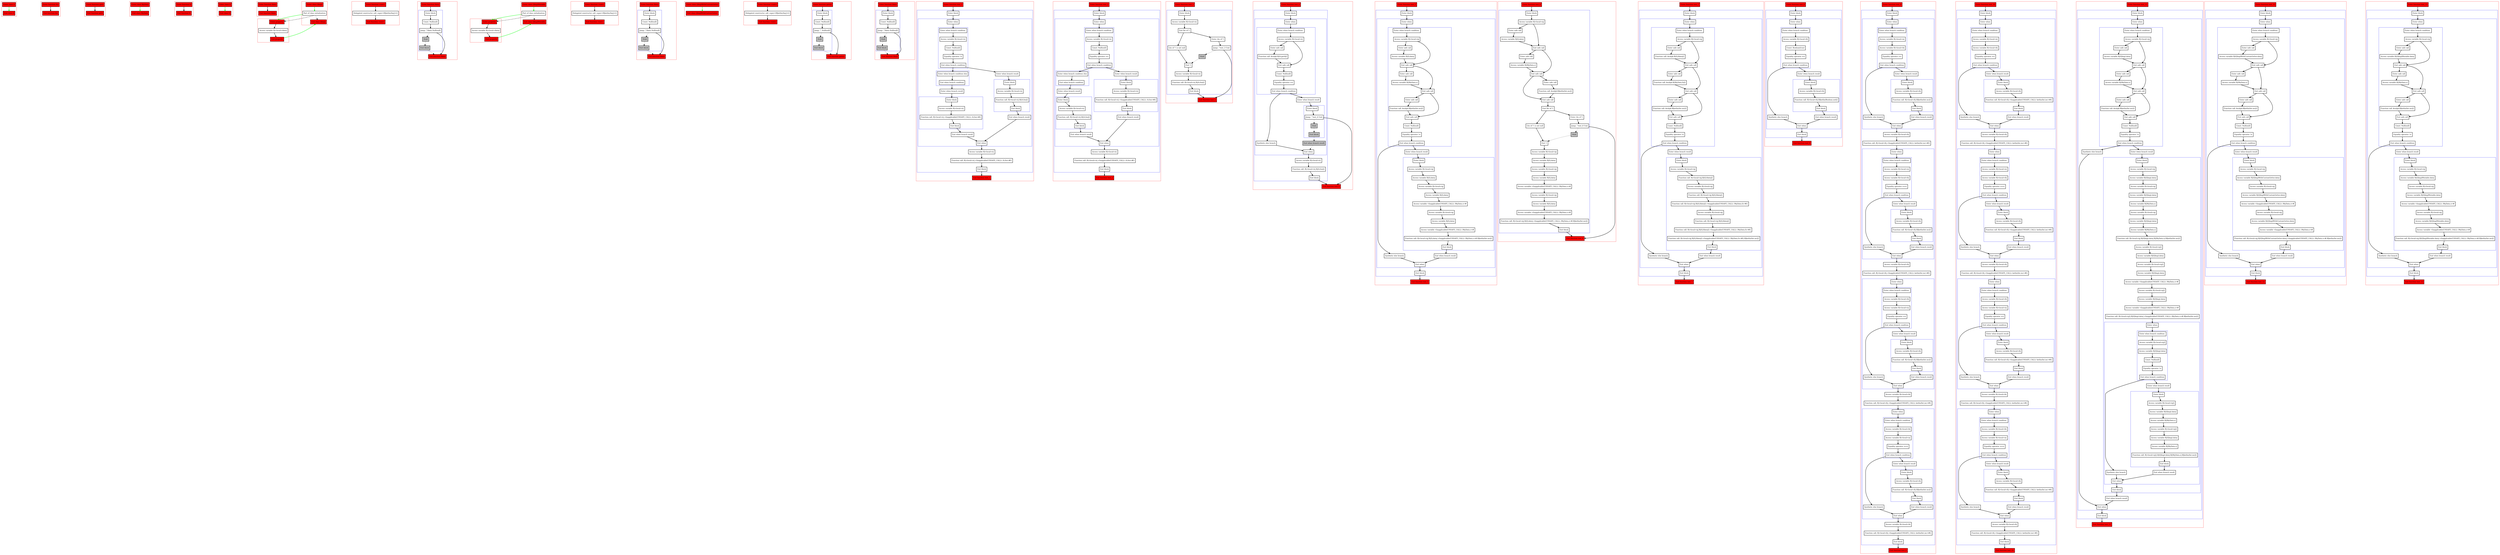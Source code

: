 digraph nullability_kt {
    graph [nodesep=3]
    node [shape=box penwidth=2]
    edge [penwidth=2]

    subgraph cluster_0 {
        color=red
        0 [label="Enter class A" style="filled" fillcolor=red];
        1 [label="Exit class A" style="filled" fillcolor=red];
    }
    0 -> {1} [color=green];

    subgraph cluster_1 {
        color=red
        2 [label="Enter function foo" style="filled" fillcolor=red];
        3 [label="Exit function foo" style="filled" fillcolor=red];
    }
    2 -> {3};

    subgraph cluster_2 {
        color=red
        4 [label="Enter function getA" style="filled" fillcolor=red];
        5 [label="Exit function getA" style="filled" fillcolor=red];
    }
    4 -> {5};

    subgraph cluster_3 {
        color=red
        6 [label="Enter class MyData" style="filled" fillcolor=red];
        7 [label="Exit class MyData" style="filled" fillcolor=red];
    }
    6 -> {7} [color=green];

    subgraph cluster_4 {
        color=red
        8 [label="Enter function fs" style="filled" fillcolor=red];
        9 [label="Exit function fs" style="filled" fillcolor=red];
    }
    8 -> {9};

    subgraph cluster_5 {
        color=red
        10 [label="Enter class Q" style="filled" fillcolor=red];
        11 [label="Exit class Q" style="filled" fillcolor=red];
    }
    10 -> {11} [color=green];

    subgraph cluster_6 {
        color=red
        12 [label="Enter function fdata" style="filled" fillcolor=red];
        13 [label="Exit function fdata" style="filled" fillcolor=red];
    }
    12 -> {13};

    subgraph cluster_7 {
        color=red
        14 [label="Enter class QImpl" style="filled" fillcolor=red];
        15 [label="Part of class initialization"];
        16 [label="Exit class QImpl" style="filled" fillcolor=red];
    }
    14 -> {15} [color=green];
    15 -> {16} [style=dotted];
    15 -> {20} [color=green];
    15 -> {20} [style=dashed];

    subgraph cluster_8 {
        color=red
        17 [label="Enter function <init>" style="filled" fillcolor=red];
        18 [label="Delegated constructor call: super<R|kotlin/Any|>()"];
        19 [label="Exit function <init>" style="filled" fillcolor=red];
    }
    17 -> {18};
    18 -> {19};

    subgraph cluster_9 {
        color=red
        20 [label="Enter property" style="filled" fillcolor=red];
        21 [label="Access variable R|<local>/data|"];
        22 [label="Exit property" style="filled" fillcolor=red];
    }
    20 -> {21};
    21 -> {22};
    22 -> {16} [color=green];

    subgraph cluster_10 {
        color=red
        23 [label="Enter function fdata" style="filled" fillcolor=red];
        subgraph cluster_11 {
            color=blue
            24 [label="Enter block"];
            25 [label="Const: Null(null)"];
            26 [label="Jump: ^fdata Null(null)"];
            27 [label="Stub" style="filled" fillcolor=gray];
            28 [label="Exit block" style="filled" fillcolor=gray];
        }
        29 [label="Exit function fdata" style="filled" fillcolor=red];
    }
    23 -> {24};
    24 -> {25};
    25 -> {26};
    26 -> {29};
    26 -> {27} [style=dotted];
    27 -> {28} [style=dotted];
    28 -> {29} [style=dotted];

    subgraph cluster_12 {
        color=red
        30 [label="Enter class QImplMutable" style="filled" fillcolor=red];
        31 [label="Part of class initialization"];
        32 [label="Exit class QImplMutable" style="filled" fillcolor=red];
    }
    30 -> {31} [color=green];
    31 -> {32} [style=dotted];
    31 -> {36} [color=green];
    31 -> {36} [style=dashed];

    subgraph cluster_13 {
        color=red
        33 [label="Enter function <init>" style="filled" fillcolor=red];
        34 [label="Delegated constructor call: super<R|kotlin/Any|>()"];
        35 [label="Exit function <init>" style="filled" fillcolor=red];
    }
    33 -> {34};
    34 -> {35};

    subgraph cluster_14 {
        color=red
        36 [label="Enter property" style="filled" fillcolor=red];
        37 [label="Access variable R|<local>/data|"];
        38 [label="Exit property" style="filled" fillcolor=red];
    }
    36 -> {37};
    37 -> {38};
    38 -> {32} [color=green];

    subgraph cluster_15 {
        color=red
        39 [label="Enter function fdata" style="filled" fillcolor=red];
        subgraph cluster_16 {
            color=blue
            40 [label="Enter block"];
            41 [label="Const: Null(null)"];
            42 [label="Jump: ^fdata Null(null)"];
            43 [label="Stub" style="filled" fillcolor=gray];
            44 [label="Exit block" style="filled" fillcolor=gray];
        }
        45 [label="Exit function fdata" style="filled" fillcolor=red];
    }
    39 -> {40};
    40 -> {41};
    41 -> {42};
    42 -> {45};
    42 -> {43} [style=dotted];
    43 -> {44} [style=dotted];
    44 -> {45} [style=dotted];

    subgraph cluster_17 {
        color=red
        46 [label="Enter class QImplWithCustomGetter" style="filled" fillcolor=red];
        47 [label="Exit class QImplWithCustomGetter" style="filled" fillcolor=red];
    }
    46 -> {47} [color=green];

    subgraph cluster_18 {
        color=red
        48 [label="Enter function <init>" style="filled" fillcolor=red];
        49 [label="Delegated constructor call: super<R|kotlin/Any|>()"];
        50 [label="Exit function <init>" style="filled" fillcolor=red];
    }
    48 -> {49};
    49 -> {50};

    subgraph cluster_19 {
        color=red
        51 [label="Enter function getter" style="filled" fillcolor=red];
        subgraph cluster_20 {
            color=blue
            52 [label="Enter block"];
            53 [label="Const: Null(null)"];
            54 [label="Jump: ^ Null(null)"];
            55 [label="Stub" style="filled" fillcolor=gray];
            56 [label="Exit block" style="filled" fillcolor=gray];
        }
        57 [label="Exit function getter" style="filled" fillcolor=red];
    }
    51 -> {52};
    52 -> {53};
    53 -> {54};
    54 -> {57};
    54 -> {55} [style=dotted];
    55 -> {56} [style=dotted];
    56 -> {57} [style=dotted];

    subgraph cluster_21 {
        color=red
        58 [label="Enter function fdata" style="filled" fillcolor=red];
        subgraph cluster_22 {
            color=blue
            59 [label="Enter block"];
            60 [label="Const: Null(null)"];
            61 [label="Jump: ^fdata Null(null)"];
            62 [label="Stub" style="filled" fillcolor=gray];
            63 [label="Exit block" style="filled" fillcolor=gray];
        }
        64 [label="Exit function fdata" style="filled" fillcolor=red];
    }
    58 -> {59};
    59 -> {60};
    60 -> {61};
    61 -> {64};
    61 -> {62} [style=dotted];
    62 -> {63} [style=dotted];
    63 -> {64} [style=dotted];

    subgraph cluster_23 {
        color=red
        65 [label="Enter function test_1" style="filled" fillcolor=red];
        subgraph cluster_24 {
            color=blue
            66 [label="Enter block"];
            subgraph cluster_25 {
                color=blue
                67 [label="Enter when"];
                subgraph cluster_26 {
                    color=blue
                    68 [label="Enter when branch condition "];
                    69 [label="Access variable R|<local>/x|"];
                    70 [label="Const: Null(null)"];
                    71 [label="Equality operator !="];
                    72 [label="Exit when branch condition"];
                }
                subgraph cluster_27 {
                    color=blue
                    73 [label="Enter when branch condition else"];
                    74 [label="Exit when branch condition"];
                }
                75 [label="Enter when branch result"];
                subgraph cluster_28 {
                    color=blue
                    76 [label="Enter block"];
                    77 [label="Access variable R|<local>/x|"];
                    78 [label="Function call: R|<local>/x|.<Inapplicable(UNSAFE_CALL): /A.foo>#()"];
                    79 [label="Exit block"];
                }
                80 [label="Exit when branch result"];
                81 [label="Enter when branch result"];
                subgraph cluster_29 {
                    color=blue
                    82 [label="Enter block"];
                    83 [label="Access variable R|<local>/x|"];
                    84 [label="Function call: R|<local>/x|.R|/A.foo|()"];
                    85 [label="Exit block"];
                }
                86 [label="Exit when branch result"];
                87 [label="Exit when"];
            }
            88 [label="Access variable R|<local>/x|"];
            89 [label="Function call: R|<local>/x|.<Inapplicable(UNSAFE_CALL): /A.foo>#()"];
            90 [label="Exit block"];
        }
        91 [label="Exit function test_1" style="filled" fillcolor=red];
    }
    65 -> {66};
    66 -> {67};
    67 -> {68};
    68 -> {69};
    69 -> {70};
    70 -> {71};
    71 -> {72};
    72 -> {81 73};
    73 -> {74};
    74 -> {75};
    75 -> {76};
    76 -> {77};
    77 -> {78};
    78 -> {79};
    79 -> {80};
    80 -> {87};
    81 -> {82};
    82 -> {83};
    83 -> {84};
    84 -> {85};
    85 -> {86};
    86 -> {87};
    87 -> {88};
    88 -> {89};
    89 -> {90};
    90 -> {91};

    subgraph cluster_30 {
        color=red
        92 [label="Enter function test_2" style="filled" fillcolor=red];
        subgraph cluster_31 {
            color=blue
            93 [label="Enter block"];
            subgraph cluster_32 {
                color=blue
                94 [label="Enter when"];
                subgraph cluster_33 {
                    color=blue
                    95 [label="Enter when branch condition "];
                    96 [label="Access variable R|<local>/x|"];
                    97 [label="Const: Null(null)"];
                    98 [label="Equality operator =="];
                    99 [label="Exit when branch condition"];
                }
                subgraph cluster_34 {
                    color=blue
                    100 [label="Enter when branch condition else"];
                    101 [label="Exit when branch condition"];
                }
                102 [label="Enter when branch result"];
                subgraph cluster_35 {
                    color=blue
                    103 [label="Enter block"];
                    104 [label="Access variable R|<local>/x|"];
                    105 [label="Function call: R|<local>/x|.R|/A.foo|()"];
                    106 [label="Exit block"];
                }
                107 [label="Exit when branch result"];
                108 [label="Enter when branch result"];
                subgraph cluster_36 {
                    color=blue
                    109 [label="Enter block"];
                    110 [label="Access variable R|<local>/x|"];
                    111 [label="Function call: R|<local>/x|.<Inapplicable(UNSAFE_CALL): /A.foo>#()"];
                    112 [label="Exit block"];
                }
                113 [label="Exit when branch result"];
                114 [label="Exit when"];
            }
            115 [label="Access variable R|<local>/x|"];
            116 [label="Function call: R|<local>/x|.<Inapplicable(UNSAFE_CALL): /A.foo>#()"];
            117 [label="Exit block"];
        }
        118 [label="Exit function test_2" style="filled" fillcolor=red];
    }
    92 -> {93};
    93 -> {94};
    94 -> {95};
    95 -> {96};
    96 -> {97};
    97 -> {98};
    98 -> {99};
    99 -> {108 100};
    100 -> {101};
    101 -> {102};
    102 -> {103};
    103 -> {104};
    104 -> {105};
    105 -> {106};
    106 -> {107};
    107 -> {114};
    108 -> {109};
    109 -> {110};
    110 -> {111};
    111 -> {112};
    112 -> {113};
    113 -> {114};
    114 -> {115};
    115 -> {116};
    116 -> {117};
    117 -> {118};

    subgraph cluster_37 {
        color=red
        119 [label="Enter function test_3" style="filled" fillcolor=red];
        subgraph cluster_38 {
            color=blue
            120 [label="Enter block"];
            121 [label="Access variable R|<local>/x|"];
            122 [label="Exit lhs of ?:"];
            123 [label="Enter rhs of ?:"];
            124 [label="Jump: ^test_3 Unit"];
            125 [label="Stub" style="filled" fillcolor=gray];
            126 [label="Lhs of ?: is not null"];
            127 [label="Exit ?:"];
            128 [label="Access variable R|<local>/x|"];
            129 [label="Function call: R|<local>/x|.R|/A.foo|()"];
            130 [label="Exit block"];
        }
        131 [label="Exit function test_3" style="filled" fillcolor=red];
    }
    119 -> {120};
    120 -> {121};
    121 -> {122};
    122 -> {126 123};
    123 -> {124};
    124 -> {131};
    124 -> {125} [style=dotted];
    125 -> {127} [style=dotted];
    126 -> {127};
    127 -> {128};
    128 -> {129};
    129 -> {130};
    130 -> {131};

    subgraph cluster_39 {
        color=red
        132 [label="Enter function test_4" style="filled" fillcolor=red];
        subgraph cluster_40 {
            color=blue
            133 [label="Enter block"];
            subgraph cluster_41 {
                color=blue
                134 [label="Enter when"];
                subgraph cluster_42 {
                    color=blue
                    135 [label="Enter when branch condition "];
                    136 [label="Access variable R|<local>/x|"];
                    137 [label="Enter safe call"];
                    138 [label="Function call: $subj$.R|/A.getA|()"];
                    139 [label="Exit safe call"];
                    140 [label="Const: Null(null)"];
                    141 [label="Equality operator =="];
                    142 [label="Exit when branch condition"];
                }
                143 [label="Synthetic else branch"];
                144 [label="Enter when branch result"];
                subgraph cluster_43 {
                    color=blue
                    145 [label="Enter block"];
                    146 [label="Jump: ^test_4 Unit"];
                    147 [label="Stub" style="filled" fillcolor=gray];
                    148 [label="Exit block" style="filled" fillcolor=gray];
                }
                149 [label="Exit when branch result" style="filled" fillcolor=gray];
                150 [label="Exit when"];
            }
            151 [label="Access variable R|<local>/x|"];
            152 [label="Function call: R|<local>/x|.R|/A.foo|()"];
            153 [label="Exit block"];
        }
        154 [label="Exit function test_4" style="filled" fillcolor=red];
    }
    132 -> {133};
    133 -> {134};
    134 -> {135};
    135 -> {136};
    136 -> {137 139};
    137 -> {138};
    138 -> {139};
    139 -> {140};
    140 -> {141};
    141 -> {142};
    142 -> {144 143};
    143 -> {150};
    144 -> {145};
    145 -> {146};
    146 -> {154};
    146 -> {147} [style=dotted];
    147 -> {148} [style=dotted];
    148 -> {149} [style=dotted];
    149 -> {150} [style=dotted];
    150 -> {151};
    151 -> {152};
    152 -> {153};
    153 -> {154};

    subgraph cluster_44 {
        color=red
        155 [label="Enter function test_5" style="filled" fillcolor=red];
        subgraph cluster_45 {
            color=blue
            156 [label="Enter block"];
            subgraph cluster_46 {
                color=blue
                157 [label="Enter when"];
                subgraph cluster_47 {
                    color=blue
                    158 [label="Enter when branch condition "];
                    159 [label="Access variable R|<local>/q|"];
                    160 [label="Enter safe call"];
                    161 [label="Access variable R|/Q.data|"];
                    162 [label="Exit safe call"];
                    163 [label="Enter safe call"];
                    164 [label="Access variable R|/MyData.s|"];
                    165 [label="Exit safe call"];
                    166 [label="Enter safe call"];
                    167 [label="Function call: $subj$.R|kotlin/Int.inc|()"];
                    168 [label="Exit safe call"];
                    169 [label="Const: Null(null)"];
                    170 [label="Equality operator !="];
                    171 [label="Exit when branch condition"];
                }
                172 [label="Synthetic else branch"];
                173 [label="Enter when branch result"];
                subgraph cluster_48 {
                    color=blue
                    174 [label="Enter block"];
                    175 [label="Access variable R|<local>/q|"];
                    176 [label="Access variable R|/Q.data|"];
                    177 [label="Access variable R|<local>/q|"];
                    178 [label="Access variable R|/Q.data|"];
                    179 [label="Access variable <Inapplicable(UNSAFE_CALL): /MyData.s>#"];
                    180 [label="Access variable R|<local>/q|"];
                    181 [label="Access variable R|/Q.data|"];
                    182 [label="Access variable <Inapplicable(UNSAFE_CALL): /MyData.s>#"];
                    183 [label="Function call: R|<local>/q|.R|/Q.data|.<Inapplicable(UNSAFE_CALL): /MyData.s>#.R|kotlin/Int.inc|()"];
                    184 [label="Exit block"];
                }
                185 [label="Exit when branch result"];
                186 [label="Exit when"];
            }
            187 [label="Exit block"];
        }
        188 [label="Exit function test_5" style="filled" fillcolor=red];
    }
    155 -> {156};
    156 -> {157};
    157 -> {158};
    158 -> {159};
    159 -> {160 162};
    160 -> {161};
    161 -> {162};
    162 -> {163 165};
    163 -> {164};
    164 -> {165};
    165 -> {166 168};
    166 -> {167};
    167 -> {168};
    168 -> {169};
    169 -> {170};
    170 -> {171};
    171 -> {173 172};
    172 -> {186};
    173 -> {174};
    174 -> {175};
    175 -> {176};
    176 -> {177};
    177 -> {178};
    178 -> {179};
    179 -> {180};
    180 -> {181};
    181 -> {182};
    182 -> {183};
    183 -> {184};
    184 -> {185};
    185 -> {186};
    186 -> {187};
    187 -> {188};

    subgraph cluster_49 {
        color=red
        189 [label="Enter function test_6" style="filled" fillcolor=red];
        subgraph cluster_50 {
            color=blue
            190 [label="Enter block"];
            191 [label="Access variable R|<local>/q|"];
            192 [label="Enter safe call"];
            193 [label="Access variable R|/Q.data|"];
            194 [label="Exit safe call"];
            195 [label="Enter safe call"];
            196 [label="Access variable R|/MyData.s|"];
            197 [label="Exit safe call"];
            198 [label="Enter safe call"];
            199 [label="Function call: $subj$.R|kotlin/Int.inc|()"];
            200 [label="Exit safe call"];
            201 [label="Exit lhs of ?:"];
            202 [label="Enter rhs of ?:"];
            203 [label="Jump: ^test_6 Unit"];
            204 [label="Stub" style="filled" fillcolor=gray];
            205 [label="Lhs of ?: is not null"];
            206 [label="Exit ?:"];
            207 [label="Access variable R|<local>/q|"];
            208 [label="Access variable R|/Q.data|"];
            209 [label="Access variable R|<local>/q|"];
            210 [label="Access variable R|/Q.data|"];
            211 [label="Access variable <Inapplicable(UNSAFE_CALL): /MyData.s>#"];
            212 [label="Access variable R|<local>/q|"];
            213 [label="Access variable R|/Q.data|"];
            214 [label="Access variable <Inapplicable(UNSAFE_CALL): /MyData.s>#"];
            215 [label="Function call: R|<local>/q|.R|/Q.data|.<Inapplicable(UNSAFE_CALL): /MyData.s>#.R|kotlin/Int.inc|()"];
            216 [label="Exit block"];
        }
        217 [label="Exit function test_6" style="filled" fillcolor=red];
    }
    189 -> {190};
    190 -> {191};
    191 -> {192 194};
    192 -> {193};
    193 -> {194};
    194 -> {195 197};
    195 -> {196};
    196 -> {197};
    197 -> {198 200};
    198 -> {199};
    199 -> {200};
    200 -> {201};
    201 -> {205 202};
    202 -> {203};
    203 -> {217};
    203 -> {204} [style=dotted];
    204 -> {206} [style=dotted];
    205 -> {206};
    206 -> {207};
    207 -> {208};
    208 -> {209};
    209 -> {210};
    210 -> {211};
    211 -> {212};
    212 -> {213};
    213 -> {214};
    214 -> {215};
    215 -> {216};
    216 -> {217};

    subgraph cluster_51 {
        color=red
        218 [label="Enter function test_7" style="filled" fillcolor=red];
        subgraph cluster_52 {
            color=blue
            219 [label="Enter block"];
            subgraph cluster_53 {
                color=blue
                220 [label="Enter when"];
                subgraph cluster_54 {
                    color=blue
                    221 [label="Enter when branch condition "];
                    222 [label="Access variable R|<local>/q|"];
                    223 [label="Enter safe call"];
                    224 [label="Function call: $subj$.R|/Q.fdata|()"];
                    225 [label="Exit safe call"];
                    226 [label="Enter safe call"];
                    227 [label="Function call: $subj$.R|/MyData.fs|()"];
                    228 [label="Exit safe call"];
                    229 [label="Enter safe call"];
                    230 [label="Function call: $subj$.R|kotlin/Int.inc|()"];
                    231 [label="Exit safe call"];
                    232 [label="Const: Null(null)"];
                    233 [label="Equality operator !="];
                    234 [label="Exit when branch condition"];
                }
                235 [label="Synthetic else branch"];
                236 [label="Enter when branch result"];
                subgraph cluster_55 {
                    color=blue
                    237 [label="Enter block"];
                    238 [label="Access variable R|<local>/q|"];
                    239 [label="Function call: R|<local>/q|.R|/Q.fdata|()"];
                    240 [label="Access variable R|<local>/q|"];
                    241 [label="Function call: R|<local>/q|.R|/Q.fdata|()"];
                    242 [label="Function call: R|<local>/q|.R|/Q.fdata|().<Inapplicable(UNSAFE_CALL): /MyData.fs>#()"];
                    243 [label="Access variable R|<local>/q|"];
                    244 [label="Function call: R|<local>/q|.R|/Q.fdata|()"];
                    245 [label="Function call: R|<local>/q|.R|/Q.fdata|().<Inapplicable(UNSAFE_CALL): /MyData.fs>#()"];
                    246 [label="Function call: R|<local>/q|.R|/Q.fdata|().<Inapplicable(UNSAFE_CALL): /MyData.fs>#().R|kotlin/Int.inc|()"];
                    247 [label="Exit block"];
                }
                248 [label="Exit when branch result"];
                249 [label="Exit when"];
            }
            250 [label="Exit block"];
        }
        251 [label="Exit function test_7" style="filled" fillcolor=red];
    }
    218 -> {219};
    219 -> {220};
    220 -> {221};
    221 -> {222};
    222 -> {223 225};
    223 -> {224};
    224 -> {225};
    225 -> {226 228};
    226 -> {227};
    227 -> {228};
    228 -> {229 231};
    229 -> {230};
    230 -> {231};
    231 -> {232};
    232 -> {233};
    233 -> {234};
    234 -> {236 235};
    235 -> {249};
    236 -> {237};
    237 -> {238};
    238 -> {239};
    239 -> {240};
    240 -> {241};
    241 -> {242};
    242 -> {243};
    243 -> {244};
    244 -> {245};
    245 -> {246};
    246 -> {247};
    247 -> {248};
    248 -> {249};
    249 -> {250};
    250 -> {251};

    subgraph cluster_56 {
        color=red
        252 [label="Enter function test_8" style="filled" fillcolor=red];
        subgraph cluster_57 {
            color=blue
            253 [label="Enter block"];
            subgraph cluster_58 {
                color=blue
                254 [label="Enter when"];
                subgraph cluster_59 {
                    color=blue
                    255 [label="Enter when branch condition "];
                    256 [label="Access variable R|<local>/b|"];
                    257 [label="Const: Boolean(true)"];
                    258 [label="Equality operator =="];
                    259 [label="Exit when branch condition"];
                }
                260 [label="Synthetic else branch"];
                261 [label="Enter when branch result"];
                subgraph cluster_60 {
                    color=blue
                    262 [label="Enter block"];
                    263 [label="Access variable R|<local>/b|"];
                    264 [label="Function call: R|<local>/b|.R|kotlin/Boolean.not|()"];
                    265 [label="Exit block"];
                }
                266 [label="Exit when branch result"];
                267 [label="Exit when"];
            }
            268 [label="Exit block"];
        }
        269 [label="Exit function test_8" style="filled" fillcolor=red];
    }
    252 -> {253};
    253 -> {254};
    254 -> {255};
    255 -> {256};
    256 -> {257};
    257 -> {258};
    258 -> {259};
    259 -> {261 260};
    260 -> {267};
    261 -> {262};
    262 -> {263};
    263 -> {264};
    264 -> {265};
    265 -> {266};
    266 -> {267};
    267 -> {268};
    268 -> {269};

    subgraph cluster_61 {
        color=red
        270 [label="Enter function test_9" style="filled" fillcolor=red];
        subgraph cluster_62 {
            color=blue
            271 [label="Enter block"];
            subgraph cluster_63 {
                color=blue
                272 [label="Enter when"];
                subgraph cluster_64 {
                    color=blue
                    273 [label="Enter when branch condition "];
                    274 [label="Access variable R|<local>/a|"];
                    275 [label="Access variable R|<local>/b|"];
                    276 [label="Equality operator =="];
                    277 [label="Exit when branch condition"];
                }
                278 [label="Synthetic else branch"];
                279 [label="Enter when branch result"];
                subgraph cluster_65 {
                    color=blue
                    280 [label="Enter block"];
                    281 [label="Access variable R|<local>/b|"];
                    282 [label="Function call: R|<local>/b|.R|kotlin/Int.inc|()"];
                    283 [label="Exit block"];
                }
                284 [label="Exit when branch result"];
                285 [label="Exit when"];
            }
            286 [label="Access variable R|<local>/b|"];
            287 [label="Function call: R|<local>/b|.<Inapplicable(UNSAFE_CALL): kotlin/Int.inc>#()"];
            subgraph cluster_66 {
                color=blue
                288 [label="Enter when"];
                subgraph cluster_67 {
                    color=blue
                    289 [label="Enter when branch condition "];
                    290 [label="Access variable R|<local>/a|"];
                    291 [label="Access variable R|<local>/b|"];
                    292 [label="Equality operator ==="];
                    293 [label="Exit when branch condition"];
                }
                294 [label="Synthetic else branch"];
                295 [label="Enter when branch result"];
                subgraph cluster_68 {
                    color=blue
                    296 [label="Enter block"];
                    297 [label="Access variable R|<local>/b|"];
                    298 [label="Function call: R|<local>/b|.R|kotlin/Int.inc|()"];
                    299 [label="Exit block"];
                }
                300 [label="Exit when branch result"];
                301 [label="Exit when"];
            }
            302 [label="Access variable R|<local>/b|"];
            303 [label="Function call: R|<local>/b|.<Inapplicable(UNSAFE_CALL): kotlin/Int.inc>#()"];
            subgraph cluster_69 {
                color=blue
                304 [label="Enter when"];
                subgraph cluster_70 {
                    color=blue
                    305 [label="Enter when branch condition "];
                    306 [label="Access variable R|<local>/b|"];
                    307 [label="Access variable R|<local>/a|"];
                    308 [label="Equality operator =="];
                    309 [label="Exit when branch condition"];
                }
                310 [label="Synthetic else branch"];
                311 [label="Enter when branch result"];
                subgraph cluster_71 {
                    color=blue
                    312 [label="Enter block"];
                    313 [label="Access variable R|<local>/b|"];
                    314 [label="Function call: R|<local>/b|.R|kotlin/Int.inc|()"];
                    315 [label="Exit block"];
                }
                316 [label="Exit when branch result"];
                317 [label="Exit when"];
            }
            318 [label="Access variable R|<local>/b|"];
            319 [label="Function call: R|<local>/b|.<Inapplicable(UNSAFE_CALL): kotlin/Int.inc>#()"];
            subgraph cluster_72 {
                color=blue
                320 [label="Enter when"];
                subgraph cluster_73 {
                    color=blue
                    321 [label="Enter when branch condition "];
                    322 [label="Access variable R|<local>/b|"];
                    323 [label="Access variable R|<local>/a|"];
                    324 [label="Equality operator ==="];
                    325 [label="Exit when branch condition"];
                }
                326 [label="Synthetic else branch"];
                327 [label="Enter when branch result"];
                subgraph cluster_74 {
                    color=blue
                    328 [label="Enter block"];
                    329 [label="Access variable R|<local>/b|"];
                    330 [label="Function call: R|<local>/b|.R|kotlin/Int.inc|()"];
                    331 [label="Exit block"];
                }
                332 [label="Exit when branch result"];
                333 [label="Exit when"];
            }
            334 [label="Access variable R|<local>/b|"];
            335 [label="Function call: R|<local>/b|.<Inapplicable(UNSAFE_CALL): kotlin/Int.inc>#()"];
            336 [label="Exit block"];
        }
        337 [label="Exit function test_9" style="filled" fillcolor=red];
    }
    270 -> {271};
    271 -> {272};
    272 -> {273};
    273 -> {274};
    274 -> {275};
    275 -> {276};
    276 -> {277};
    277 -> {279 278};
    278 -> {285};
    279 -> {280};
    280 -> {281};
    281 -> {282};
    282 -> {283};
    283 -> {284};
    284 -> {285};
    285 -> {286};
    286 -> {287};
    287 -> {288};
    288 -> {289};
    289 -> {290};
    290 -> {291};
    291 -> {292};
    292 -> {293};
    293 -> {295 294};
    294 -> {301};
    295 -> {296};
    296 -> {297};
    297 -> {298};
    298 -> {299};
    299 -> {300};
    300 -> {301};
    301 -> {302};
    302 -> {303};
    303 -> {304};
    304 -> {305};
    305 -> {306};
    306 -> {307};
    307 -> {308};
    308 -> {309};
    309 -> {311 310};
    310 -> {317};
    311 -> {312};
    312 -> {313};
    313 -> {314};
    314 -> {315};
    315 -> {316};
    316 -> {317};
    317 -> {318};
    318 -> {319};
    319 -> {320};
    320 -> {321};
    321 -> {322};
    322 -> {323};
    323 -> {324};
    324 -> {325};
    325 -> {327 326};
    326 -> {333};
    327 -> {328};
    328 -> {329};
    329 -> {330};
    330 -> {331};
    331 -> {332};
    332 -> {333};
    333 -> {334};
    334 -> {335};
    335 -> {336};
    336 -> {337};

    subgraph cluster_75 {
        color=red
        338 [label="Enter function test_10" style="filled" fillcolor=red];
        subgraph cluster_76 {
            color=blue
            339 [label="Enter block"];
            subgraph cluster_77 {
                color=blue
                340 [label="Enter when"];
                subgraph cluster_78 {
                    color=blue
                    341 [label="Enter when branch condition "];
                    342 [label="Access variable R|<local>/a|"];
                    343 [label="Access variable R|<local>/b|"];
                    344 [label="Equality operator =="];
                    345 [label="Exit when branch condition"];
                }
                346 [label="Synthetic else branch"];
                347 [label="Enter when branch result"];
                subgraph cluster_79 {
                    color=blue
                    348 [label="Enter block"];
                    349 [label="Access variable R|<local>/b|"];
                    350 [label="Function call: R|<local>/b|.<Inapplicable(UNSAFE_CALL): kotlin/Int.inc>#()"];
                    351 [label="Exit block"];
                }
                352 [label="Exit when branch result"];
                353 [label="Exit when"];
            }
            354 [label="Access variable R|<local>/b|"];
            355 [label="Function call: R|<local>/b|.<Inapplicable(UNSAFE_CALL): kotlin/Int.inc>#()"];
            subgraph cluster_80 {
                color=blue
                356 [label="Enter when"];
                subgraph cluster_81 {
                    color=blue
                    357 [label="Enter when branch condition "];
                    358 [label="Access variable R|<local>/a|"];
                    359 [label="Access variable R|<local>/b|"];
                    360 [label="Equality operator ==="];
                    361 [label="Exit when branch condition"];
                }
                362 [label="Synthetic else branch"];
                363 [label="Enter when branch result"];
                subgraph cluster_82 {
                    color=blue
                    364 [label="Enter block"];
                    365 [label="Access variable R|<local>/b|"];
                    366 [label="Function call: R|<local>/b|.<Inapplicable(UNSAFE_CALL): kotlin/Int.inc>#()"];
                    367 [label="Exit block"];
                }
                368 [label="Exit when branch result"];
                369 [label="Exit when"];
            }
            370 [label="Access variable R|<local>/b|"];
            371 [label="Function call: R|<local>/b|.<Inapplicable(UNSAFE_CALL): kotlin/Int.inc>#()"];
            subgraph cluster_83 {
                color=blue
                372 [label="Enter when"];
                subgraph cluster_84 {
                    color=blue
                    373 [label="Enter when branch condition "];
                    374 [label="Access variable R|<local>/b|"];
                    375 [label="Access variable R|<local>/a|"];
                    376 [label="Equality operator =="];
                    377 [label="Exit when branch condition"];
                }
                378 [label="Synthetic else branch"];
                379 [label="Enter when branch result"];
                subgraph cluster_85 {
                    color=blue
                    380 [label="Enter block"];
                    381 [label="Access variable R|<local>/b|"];
                    382 [label="Function call: R|<local>/b|.<Inapplicable(UNSAFE_CALL): kotlin/Int.inc>#()"];
                    383 [label="Exit block"];
                }
                384 [label="Exit when branch result"];
                385 [label="Exit when"];
            }
            386 [label="Access variable R|<local>/b|"];
            387 [label="Function call: R|<local>/b|.<Inapplicable(UNSAFE_CALL): kotlin/Int.inc>#()"];
            subgraph cluster_86 {
                color=blue
                388 [label="Enter when"];
                subgraph cluster_87 {
                    color=blue
                    389 [label="Enter when branch condition "];
                    390 [label="Access variable R|<local>/b|"];
                    391 [label="Access variable R|<local>/a|"];
                    392 [label="Equality operator ==="];
                    393 [label="Exit when branch condition"];
                }
                394 [label="Synthetic else branch"];
                395 [label="Enter when branch result"];
                subgraph cluster_88 {
                    color=blue
                    396 [label="Enter block"];
                    397 [label="Access variable R|<local>/b|"];
                    398 [label="Function call: R|<local>/b|.<Inapplicable(UNSAFE_CALL): kotlin/Int.inc>#()"];
                    399 [label="Exit block"];
                }
                400 [label="Exit when branch result"];
                401 [label="Exit when"];
            }
            402 [label="Access variable R|<local>/b|"];
            403 [label="Function call: R|<local>/b|.<Inapplicable(UNSAFE_CALL): kotlin/Int.inc>#()"];
            404 [label="Exit block"];
        }
        405 [label="Exit function test_10" style="filled" fillcolor=red];
    }
    338 -> {339};
    339 -> {340};
    340 -> {341};
    341 -> {342};
    342 -> {343};
    343 -> {344};
    344 -> {345};
    345 -> {347 346};
    346 -> {353};
    347 -> {348};
    348 -> {349};
    349 -> {350};
    350 -> {351};
    351 -> {352};
    352 -> {353};
    353 -> {354};
    354 -> {355};
    355 -> {356};
    356 -> {357};
    357 -> {358};
    358 -> {359};
    359 -> {360};
    360 -> {361};
    361 -> {363 362};
    362 -> {369};
    363 -> {364};
    364 -> {365};
    365 -> {366};
    366 -> {367};
    367 -> {368};
    368 -> {369};
    369 -> {370};
    370 -> {371};
    371 -> {372};
    372 -> {373};
    373 -> {374};
    374 -> {375};
    375 -> {376};
    376 -> {377};
    377 -> {379 378};
    378 -> {385};
    379 -> {380};
    380 -> {381};
    381 -> {382};
    382 -> {383};
    383 -> {384};
    384 -> {385};
    385 -> {386};
    386 -> {387};
    387 -> {388};
    388 -> {389};
    389 -> {390};
    390 -> {391};
    391 -> {392};
    392 -> {393};
    393 -> {395 394};
    394 -> {401};
    395 -> {396};
    396 -> {397};
    397 -> {398};
    398 -> {399};
    399 -> {400};
    400 -> {401};
    401 -> {402};
    402 -> {403};
    403 -> {404};
    404 -> {405};

    subgraph cluster_89 {
        color=red
        406 [label="Enter function test_11" style="filled" fillcolor=red];
        subgraph cluster_90 {
            color=blue
            407 [label="Enter block"];
            subgraph cluster_91 {
                color=blue
                408 [label="Enter when"];
                subgraph cluster_92 {
                    color=blue
                    409 [label="Enter when branch condition "];
                    410 [label="Access variable R|<local>/q|"];
                    411 [label="Enter safe call"];
                    412 [label="Access variable R|/QImpl.data|"];
                    413 [label="Exit safe call"];
                    414 [label="Enter safe call"];
                    415 [label="Access variable R|/MyData.s|"];
                    416 [label="Exit safe call"];
                    417 [label="Enter safe call"];
                    418 [label="Function call: $subj$.R|kotlin/Int.inc|()"];
                    419 [label="Exit safe call"];
                    420 [label="Const: Null(null)"];
                    421 [label="Equality operator !="];
                    422 [label="Exit when branch condition"];
                }
                423 [label="Synthetic else branch"];
                424 [label="Enter when branch result"];
                subgraph cluster_93 {
                    color=blue
                    425 [label="Enter block"];
                    426 [label="Access variable R|<local>/q|"];
                    427 [label="Access variable R|/QImpl.data|"];
                    428 [label="Access variable R|<local>/q|"];
                    429 [label="Access variable R|/QImpl.data|"];
                    430 [label="Access variable R|/MyData.s|"];
                    431 [label="Access variable R|<local>/q|"];
                    432 [label="Access variable R|/QImpl.data|"];
                    433 [label="Access variable R|/MyData.s|"];
                    434 [label="Function call: R|<local>/q|.R|/QImpl.data|.R|/MyData.s|.R|kotlin/Int.inc|()"];
                    435 [label="Access variable R|<local>/q2|"];
                    436 [label="Access variable R|/QImpl.data|"];
                    437 [label="Access variable R|<local>/q2|"];
                    438 [label="Access variable R|/QImpl.data|"];
                    439 [label="Access variable <Inapplicable(UNSAFE_CALL): /MyData.s>#"];
                    440 [label="Access variable R|<local>/q2|"];
                    441 [label="Access variable R|/QImpl.data|"];
                    442 [label="Access variable <Inapplicable(UNSAFE_CALL): /MyData.s>#"];
                    443 [label="Function call: R|<local>/q2|.R|/QImpl.data|.<Inapplicable(UNSAFE_CALL): /MyData.s>#.R|kotlin/Int.inc|()"];
                    subgraph cluster_94 {
                        color=blue
                        444 [label="Enter when"];
                        subgraph cluster_95 {
                            color=blue
                            445 [label="Enter when branch condition "];
                            446 [label="Access variable R|<local>/q2|"];
                            447 [label="Access variable R|/QImpl.data|"];
                            448 [label="Const: Null(null)"];
                            449 [label="Equality operator !="];
                            450 [label="Exit when branch condition"];
                        }
                        451 [label="Synthetic else branch"];
                        452 [label="Enter when branch result"];
                        subgraph cluster_96 {
                            color=blue
                            453 [label="Enter block"];
                            454 [label="Access variable R|<local>/q2|"];
                            455 [label="Access variable R|/QImpl.data|"];
                            456 [label="Access variable R|/MyData.s|"];
                            457 [label="Access variable R|<local>/q2|"];
                            458 [label="Access variable R|/QImpl.data|"];
                            459 [label="Access variable R|/MyData.s|"];
                            460 [label="Function call: R|<local>/q2|.R|/QImpl.data|.R|/MyData.s|.R|kotlin/Int.inc|()"];
                            461 [label="Exit block"];
                        }
                        462 [label="Exit when branch result"];
                        463 [label="Exit when"];
                    }
                    464 [label="Exit block"];
                }
                465 [label="Exit when branch result"];
                466 [label="Exit when"];
            }
            467 [label="Exit block"];
        }
        468 [label="Exit function test_11" style="filled" fillcolor=red];
    }
    406 -> {407};
    407 -> {408};
    408 -> {409};
    409 -> {410};
    410 -> {411 413};
    411 -> {412};
    412 -> {413};
    413 -> {414 416};
    414 -> {415};
    415 -> {416};
    416 -> {417 419};
    417 -> {418};
    418 -> {419};
    419 -> {420};
    420 -> {421};
    421 -> {422};
    422 -> {424 423};
    423 -> {466};
    424 -> {425};
    425 -> {426};
    426 -> {427};
    427 -> {428};
    428 -> {429};
    429 -> {430};
    430 -> {431};
    431 -> {432};
    432 -> {433};
    433 -> {434};
    434 -> {435};
    435 -> {436};
    436 -> {437};
    437 -> {438};
    438 -> {439};
    439 -> {440};
    440 -> {441};
    441 -> {442};
    442 -> {443};
    443 -> {444};
    444 -> {445};
    445 -> {446};
    446 -> {447};
    447 -> {448};
    448 -> {449};
    449 -> {450};
    450 -> {452 451};
    451 -> {463};
    452 -> {453};
    453 -> {454};
    454 -> {455};
    455 -> {456};
    456 -> {457};
    457 -> {458};
    458 -> {459};
    459 -> {460};
    460 -> {461};
    461 -> {462};
    462 -> {463};
    463 -> {464};
    464 -> {465};
    465 -> {466};
    466 -> {467};
    467 -> {468};

    subgraph cluster_97 {
        color=red
        469 [label="Enter function test_12" style="filled" fillcolor=red];
        subgraph cluster_98 {
            color=blue
            470 [label="Enter block"];
            subgraph cluster_99 {
                color=blue
                471 [label="Enter when"];
                subgraph cluster_100 {
                    color=blue
                    472 [label="Enter when branch condition "];
                    473 [label="Access variable R|<local>/q|"];
                    474 [label="Enter safe call"];
                    475 [label="Access variable R|/QImplWithCustomGetter.data|"];
                    476 [label="Exit safe call"];
                    477 [label="Enter safe call"];
                    478 [label="Access variable R|/MyData.s|"];
                    479 [label="Exit safe call"];
                    480 [label="Enter safe call"];
                    481 [label="Function call: $subj$.R|kotlin/Int.inc|()"];
                    482 [label="Exit safe call"];
                    483 [label="Const: Null(null)"];
                    484 [label="Equality operator !="];
                    485 [label="Exit when branch condition"];
                }
                486 [label="Synthetic else branch"];
                487 [label="Enter when branch result"];
                subgraph cluster_101 {
                    color=blue
                    488 [label="Enter block"];
                    489 [label="Access variable R|<local>/q|"];
                    490 [label="Access variable R|/QImplWithCustomGetter.data|"];
                    491 [label="Access variable R|<local>/q|"];
                    492 [label="Access variable R|/QImplWithCustomGetter.data|"];
                    493 [label="Access variable <Inapplicable(UNSAFE_CALL): /MyData.s>#"];
                    494 [label="Access variable R|<local>/q|"];
                    495 [label="Access variable R|/QImplWithCustomGetter.data|"];
                    496 [label="Access variable <Inapplicable(UNSAFE_CALL): /MyData.s>#"];
                    497 [label="Function call: R|<local>/q|.R|/QImplWithCustomGetter.data|.<Inapplicable(UNSAFE_CALL): /MyData.s>#.R|kotlin/Int.inc|()"];
                    498 [label="Exit block"];
                }
                499 [label="Exit when branch result"];
                500 [label="Exit when"];
            }
            501 [label="Exit block"];
        }
        502 [label="Exit function test_12" style="filled" fillcolor=red];
    }
    469 -> {470};
    470 -> {471};
    471 -> {472};
    472 -> {473};
    473 -> {474 476};
    474 -> {475};
    475 -> {476};
    476 -> {477 479};
    477 -> {478};
    478 -> {479};
    479 -> {480 482};
    480 -> {481};
    481 -> {482};
    482 -> {483};
    483 -> {484};
    484 -> {485};
    485 -> {487 486};
    486 -> {500};
    487 -> {488};
    488 -> {489};
    489 -> {490};
    490 -> {491};
    491 -> {492};
    492 -> {493};
    493 -> {494};
    494 -> {495};
    495 -> {496};
    496 -> {497};
    497 -> {498};
    498 -> {499};
    499 -> {500};
    500 -> {501};
    501 -> {502};

    subgraph cluster_102 {
        color=red
        503 [label="Enter function test_13" style="filled" fillcolor=red];
        subgraph cluster_103 {
            color=blue
            504 [label="Enter block"];
            subgraph cluster_104 {
                color=blue
                505 [label="Enter when"];
                subgraph cluster_105 {
                    color=blue
                    506 [label="Enter when branch condition "];
                    507 [label="Access variable R|<local>/q|"];
                    508 [label="Enter safe call"];
                    509 [label="Access variable R|/QImplMutable.data|"];
                    510 [label="Exit safe call"];
                    511 [label="Enter safe call"];
                    512 [label="Access variable R|/MyData.s|"];
                    513 [label="Exit safe call"];
                    514 [label="Enter safe call"];
                    515 [label="Function call: $subj$.R|kotlin/Int.inc|()"];
                    516 [label="Exit safe call"];
                    517 [label="Const: Null(null)"];
                    518 [label="Equality operator !="];
                    519 [label="Exit when branch condition"];
                }
                520 [label="Synthetic else branch"];
                521 [label="Enter when branch result"];
                subgraph cluster_106 {
                    color=blue
                    522 [label="Enter block"];
                    523 [label="Access variable R|<local>/q|"];
                    524 [label="Access variable R|/QImplMutable.data|"];
                    525 [label="Access variable R|<local>/q|"];
                    526 [label="Access variable R|/QImplMutable.data|"];
                    527 [label="Access variable <Inapplicable(UNSAFE_CALL): /MyData.s>#"];
                    528 [label="Access variable R|<local>/q|"];
                    529 [label="Access variable R|/QImplMutable.data|"];
                    530 [label="Access variable <Inapplicable(UNSAFE_CALL): /MyData.s>#"];
                    531 [label="Function call: R|<local>/q|.R|/QImplMutable.data|.<Inapplicable(UNSAFE_CALL): /MyData.s>#.R|kotlin/Int.inc|()"];
                    532 [label="Exit block"];
                }
                533 [label="Exit when branch result"];
                534 [label="Exit when"];
            }
            535 [label="Exit block"];
        }
        536 [label="Exit function test_13" style="filled" fillcolor=red];
    }
    503 -> {504};
    504 -> {505};
    505 -> {506};
    506 -> {507};
    507 -> {508 510};
    508 -> {509};
    509 -> {510};
    510 -> {511 513};
    511 -> {512};
    512 -> {513};
    513 -> {514 516};
    514 -> {515};
    515 -> {516};
    516 -> {517};
    517 -> {518};
    518 -> {519};
    519 -> {521 520};
    520 -> {534};
    521 -> {522};
    522 -> {523};
    523 -> {524};
    524 -> {525};
    525 -> {526};
    526 -> {527};
    527 -> {528};
    528 -> {529};
    529 -> {530};
    530 -> {531};
    531 -> {532};
    532 -> {533};
    533 -> {534};
    534 -> {535};
    535 -> {536};

}
